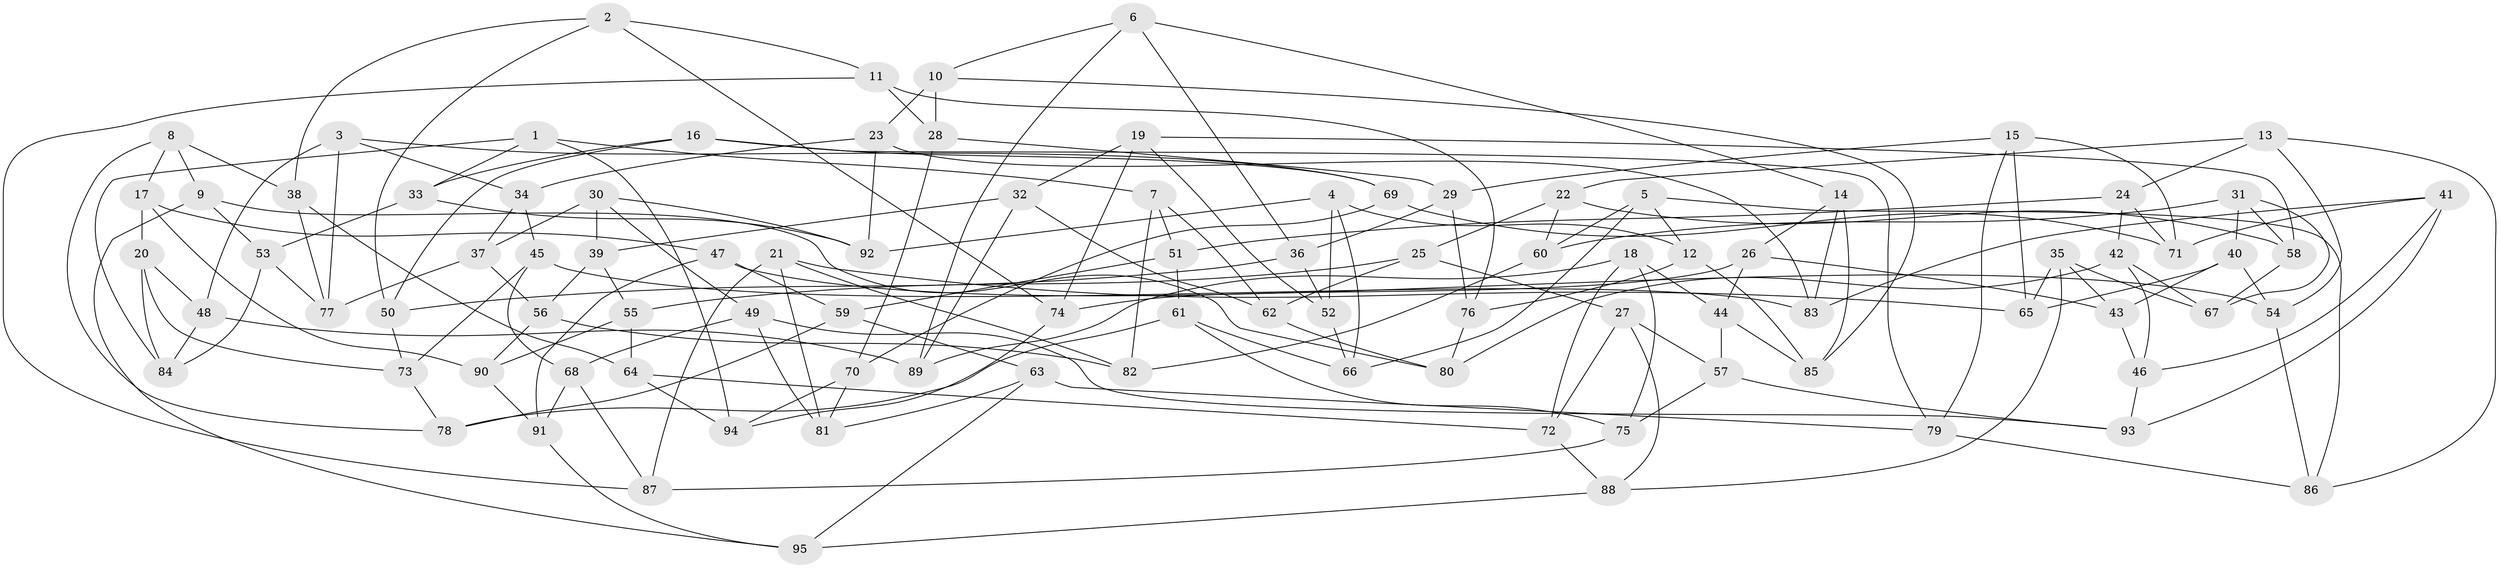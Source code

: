 // Generated by graph-tools (version 1.1) at 2025/26/03/09/25 03:26:51]
// undirected, 95 vertices, 190 edges
graph export_dot {
graph [start="1"]
  node [color=gray90,style=filled];
  1;
  2;
  3;
  4;
  5;
  6;
  7;
  8;
  9;
  10;
  11;
  12;
  13;
  14;
  15;
  16;
  17;
  18;
  19;
  20;
  21;
  22;
  23;
  24;
  25;
  26;
  27;
  28;
  29;
  30;
  31;
  32;
  33;
  34;
  35;
  36;
  37;
  38;
  39;
  40;
  41;
  42;
  43;
  44;
  45;
  46;
  47;
  48;
  49;
  50;
  51;
  52;
  53;
  54;
  55;
  56;
  57;
  58;
  59;
  60;
  61;
  62;
  63;
  64;
  65;
  66;
  67;
  68;
  69;
  70;
  71;
  72;
  73;
  74;
  75;
  76;
  77;
  78;
  79;
  80;
  81;
  82;
  83;
  84;
  85;
  86;
  87;
  88;
  89;
  90;
  91;
  92;
  93;
  94;
  95;
  1 -- 94;
  1 -- 84;
  1 -- 7;
  1 -- 33;
  2 -- 38;
  2 -- 11;
  2 -- 74;
  2 -- 50;
  3 -- 48;
  3 -- 34;
  3 -- 77;
  3 -- 69;
  4 -- 12;
  4 -- 92;
  4 -- 66;
  4 -- 52;
  5 -- 86;
  5 -- 60;
  5 -- 66;
  5 -- 12;
  6 -- 10;
  6 -- 14;
  6 -- 36;
  6 -- 89;
  7 -- 51;
  7 -- 62;
  7 -- 82;
  8 -- 9;
  8 -- 17;
  8 -- 38;
  8 -- 78;
  9 -- 95;
  9 -- 80;
  9 -- 53;
  10 -- 23;
  10 -- 85;
  10 -- 28;
  11 -- 28;
  11 -- 87;
  11 -- 76;
  12 -- 85;
  12 -- 76;
  13 -- 22;
  13 -- 54;
  13 -- 24;
  13 -- 86;
  14 -- 26;
  14 -- 85;
  14 -- 83;
  15 -- 29;
  15 -- 65;
  15 -- 71;
  15 -- 79;
  16 -- 69;
  16 -- 79;
  16 -- 50;
  16 -- 33;
  17 -- 90;
  17 -- 47;
  17 -- 20;
  18 -- 44;
  18 -- 72;
  18 -- 75;
  18 -- 89;
  19 -- 32;
  19 -- 52;
  19 -- 74;
  19 -- 58;
  20 -- 84;
  20 -- 48;
  20 -- 73;
  21 -- 82;
  21 -- 65;
  21 -- 87;
  21 -- 81;
  22 -- 25;
  22 -- 58;
  22 -- 60;
  23 -- 34;
  23 -- 83;
  23 -- 92;
  24 -- 42;
  24 -- 51;
  24 -- 71;
  25 -- 27;
  25 -- 55;
  25 -- 62;
  26 -- 74;
  26 -- 43;
  26 -- 44;
  27 -- 88;
  27 -- 57;
  27 -- 72;
  28 -- 29;
  28 -- 70;
  29 -- 36;
  29 -- 76;
  30 -- 37;
  30 -- 49;
  30 -- 39;
  30 -- 92;
  31 -- 40;
  31 -- 58;
  31 -- 67;
  31 -- 60;
  32 -- 39;
  32 -- 89;
  32 -- 62;
  33 -- 92;
  33 -- 53;
  34 -- 37;
  34 -- 45;
  35 -- 88;
  35 -- 65;
  35 -- 43;
  35 -- 67;
  36 -- 52;
  36 -- 50;
  37 -- 77;
  37 -- 56;
  38 -- 77;
  38 -- 64;
  39 -- 55;
  39 -- 56;
  40 -- 43;
  40 -- 54;
  40 -- 65;
  41 -- 46;
  41 -- 71;
  41 -- 93;
  41 -- 83;
  42 -- 80;
  42 -- 67;
  42 -- 46;
  43 -- 46;
  44 -- 57;
  44 -- 85;
  45 -- 68;
  45 -- 83;
  45 -- 73;
  46 -- 93;
  47 -- 54;
  47 -- 59;
  47 -- 91;
  48 -- 89;
  48 -- 84;
  49 -- 81;
  49 -- 68;
  49 -- 93;
  50 -- 73;
  51 -- 59;
  51 -- 61;
  52 -- 66;
  53 -- 84;
  53 -- 77;
  54 -- 86;
  55 -- 64;
  55 -- 90;
  56 -- 82;
  56 -- 90;
  57 -- 93;
  57 -- 75;
  58 -- 67;
  59 -- 63;
  59 -- 78;
  60 -- 82;
  61 -- 75;
  61 -- 66;
  61 -- 78;
  62 -- 80;
  63 -- 81;
  63 -- 95;
  63 -- 79;
  64 -- 72;
  64 -- 94;
  68 -- 91;
  68 -- 87;
  69 -- 71;
  69 -- 70;
  70 -- 94;
  70 -- 81;
  72 -- 88;
  73 -- 78;
  74 -- 94;
  75 -- 87;
  76 -- 80;
  79 -- 86;
  88 -- 95;
  90 -- 91;
  91 -- 95;
}

